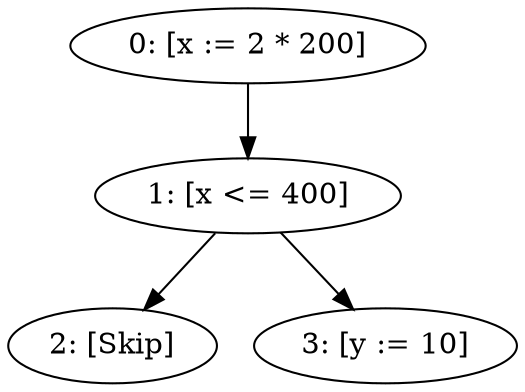 digraph {
l_0 [label="0: [x := 2 * 200]"]
l_1 [label="1: [x <= 400]"]
l_2 [label="2: [Skip]"]
l_3 [label="3: [y := 10]"]
l_0 -> l_1
l_1 -> l_2
l_1 -> l_3


}